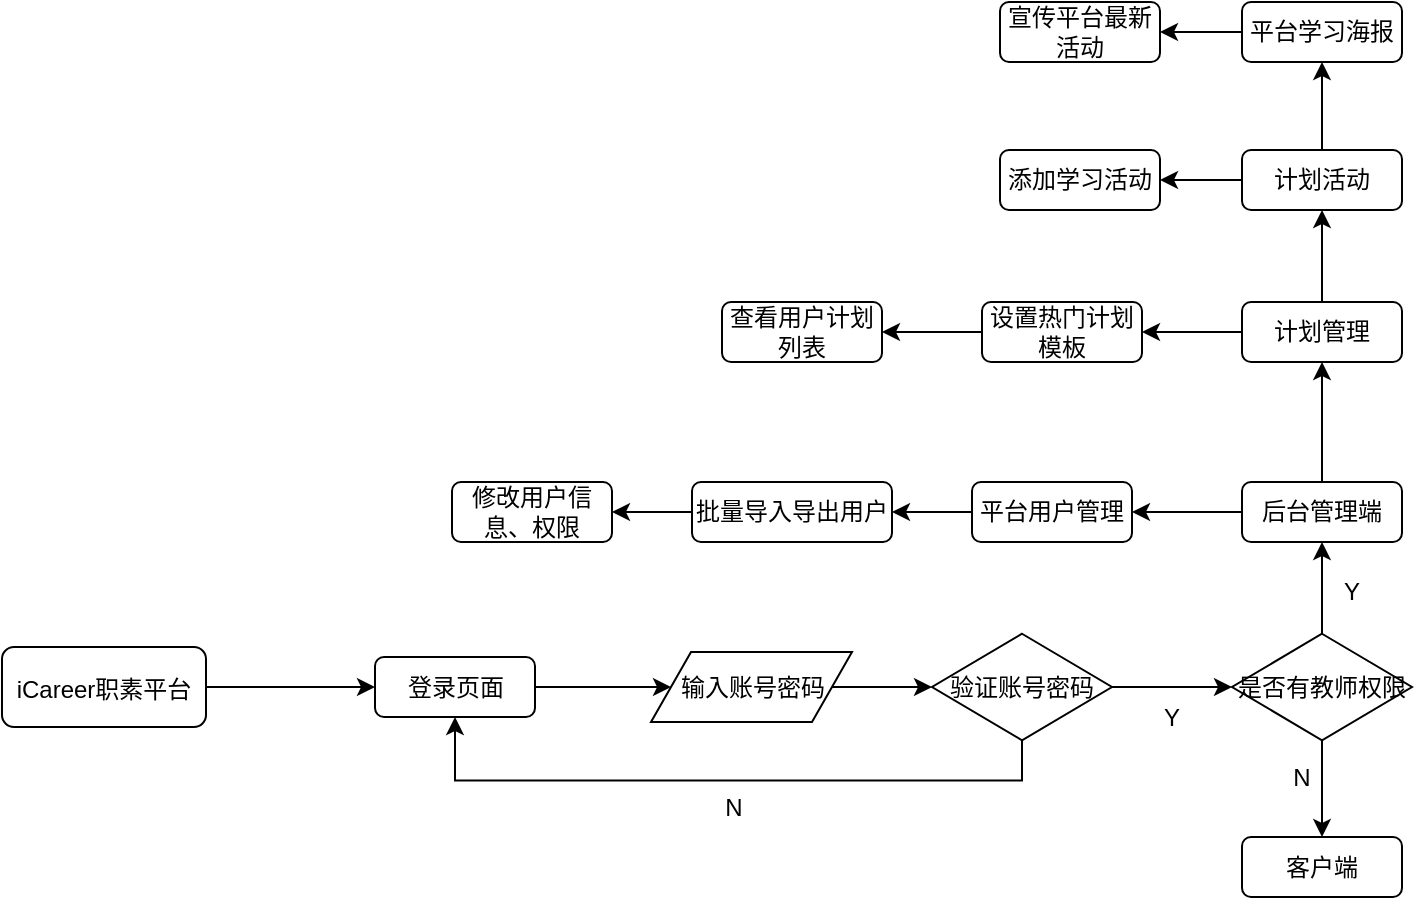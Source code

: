 <mxfile version="21.2.3" type="github">
  <diagram name="第 1 页" id="v7YcaDJwXx_0urEV0xpO">
    <mxGraphModel dx="1050" dy="541" grid="1" gridSize="10" guides="1" tooltips="1" connect="1" arrows="1" fold="1" page="1" pageScale="1" pageWidth="21200" pageHeight="55500" math="0" shadow="0">
      <root>
        <mxCell id="0" />
        <mxCell id="1" parent="0" />
        <mxCell id="kxcgsYVQPeTHsDoFTJ9l-70" style="edgeStyle=orthogonalEdgeStyle;rounded=0;orthogonalLoop=1;jettySize=auto;html=1;exitX=1;exitY=0.5;exitDx=0;exitDy=0;entryX=0;entryY=0.5;entryDx=0;entryDy=0;" edge="1" parent="1" source="kxcgsYVQPeTHsDoFTJ9l-2" target="kxcgsYVQPeTHsDoFTJ9l-25">
          <mxGeometry relative="1" as="geometry" />
        </mxCell>
        <mxCell id="kxcgsYVQPeTHsDoFTJ9l-2" value="&lt;font style=&quot;font-size: 12px; font-weight: normal;&quot;&gt;iCareer职素平台&lt;/font&gt;" style="rounded=1;whiteSpace=wrap;html=1;fontStyle=1;fontSize=14;" vertex="1" parent="1">
          <mxGeometry x="165" y="662.51" width="102" height="40" as="geometry" />
        </mxCell>
        <mxCell id="kxcgsYVQPeTHsDoFTJ9l-24" style="edgeStyle=orthogonalEdgeStyle;rounded=0;orthogonalLoop=1;jettySize=auto;html=1;exitX=1;exitY=0.5;exitDx=0;exitDy=0;entryX=0;entryY=0.5;entryDx=0;entryDy=0;" edge="1" parent="1" source="kxcgsYVQPeTHsDoFTJ9l-25" target="kxcgsYVQPeTHsDoFTJ9l-27">
          <mxGeometry relative="1" as="geometry" />
        </mxCell>
        <mxCell id="kxcgsYVQPeTHsDoFTJ9l-25" value="登录页面" style="rounded=1;whiteSpace=wrap;html=1;" vertex="1" parent="1">
          <mxGeometry x="351.5" y="667.5" width="80" height="30" as="geometry" />
        </mxCell>
        <mxCell id="kxcgsYVQPeTHsDoFTJ9l-26" style="edgeStyle=orthogonalEdgeStyle;rounded=0;orthogonalLoop=1;jettySize=auto;html=1;exitX=1;exitY=0.5;exitDx=0;exitDy=0;entryX=0;entryY=0.5;entryDx=0;entryDy=0;" edge="1" parent="1" source="kxcgsYVQPeTHsDoFTJ9l-27" target="kxcgsYVQPeTHsDoFTJ9l-30">
          <mxGeometry relative="1" as="geometry" />
        </mxCell>
        <mxCell id="kxcgsYVQPeTHsDoFTJ9l-27" value="输入账号密码" style="shape=parallelogram;perimeter=parallelogramPerimeter;whiteSpace=wrap;html=1;fixedSize=1;rounded=0;" vertex="1" parent="1">
          <mxGeometry x="489.5" y="665" width="100.5" height="35" as="geometry" />
        </mxCell>
        <mxCell id="kxcgsYVQPeTHsDoFTJ9l-28" style="edgeStyle=orthogonalEdgeStyle;rounded=0;orthogonalLoop=1;jettySize=auto;html=1;exitX=0.5;exitY=1;exitDx=0;exitDy=0;entryX=0.5;entryY=1;entryDx=0;entryDy=0;" edge="1" parent="1" source="kxcgsYVQPeTHsDoFTJ9l-30" target="kxcgsYVQPeTHsDoFTJ9l-25">
          <mxGeometry relative="1" as="geometry" />
        </mxCell>
        <mxCell id="kxcgsYVQPeTHsDoFTJ9l-29" style="edgeStyle=orthogonalEdgeStyle;rounded=0;orthogonalLoop=1;jettySize=auto;html=1;exitX=1;exitY=0.5;exitDx=0;exitDy=0;entryX=0;entryY=0.5;entryDx=0;entryDy=0;" edge="1" parent="1" source="kxcgsYVQPeTHsDoFTJ9l-30" target="kxcgsYVQPeTHsDoFTJ9l-34">
          <mxGeometry relative="1" as="geometry" />
        </mxCell>
        <mxCell id="kxcgsYVQPeTHsDoFTJ9l-30" value="验证账号密码" style="rhombus;whiteSpace=wrap;html=1;rounded=0;" vertex="1" parent="1">
          <mxGeometry x="630" y="655.88" width="90" height="53.25" as="geometry" />
        </mxCell>
        <mxCell id="kxcgsYVQPeTHsDoFTJ9l-31" value="N" style="text;html=1;strokeColor=none;fillColor=none;align=center;verticalAlign=middle;whiteSpace=wrap;rounded=0;" vertex="1" parent="1">
          <mxGeometry x="501" y="727.5" width="60" height="30" as="geometry" />
        </mxCell>
        <mxCell id="kxcgsYVQPeTHsDoFTJ9l-73" style="edgeStyle=orthogonalEdgeStyle;rounded=0;orthogonalLoop=1;jettySize=auto;html=1;exitX=0.5;exitY=1;exitDx=0;exitDy=0;" edge="1" parent="1" source="kxcgsYVQPeTHsDoFTJ9l-34" target="kxcgsYVQPeTHsDoFTJ9l-71">
          <mxGeometry relative="1" as="geometry" />
        </mxCell>
        <mxCell id="kxcgsYVQPeTHsDoFTJ9l-84" style="edgeStyle=orthogonalEdgeStyle;rounded=0;orthogonalLoop=1;jettySize=auto;html=1;exitX=0.5;exitY=0;exitDx=0;exitDy=0;entryX=0.5;entryY=1;entryDx=0;entryDy=0;" edge="1" parent="1" source="kxcgsYVQPeTHsDoFTJ9l-34" target="kxcgsYVQPeTHsDoFTJ9l-36">
          <mxGeometry relative="1" as="geometry" />
        </mxCell>
        <mxCell id="kxcgsYVQPeTHsDoFTJ9l-34" value="是否有教师权限" style="rhombus;whiteSpace=wrap;html=1;rounded=0;" vertex="1" parent="1">
          <mxGeometry x="780" y="655.88" width="90" height="53.25" as="geometry" />
        </mxCell>
        <mxCell id="kxcgsYVQPeTHsDoFTJ9l-35" value="Y" style="text;html=1;strokeColor=none;fillColor=none;align=center;verticalAlign=middle;whiteSpace=wrap;rounded=0;" vertex="1" parent="1">
          <mxGeometry x="720" y="682.51" width="60" height="30" as="geometry" />
        </mxCell>
        <mxCell id="kxcgsYVQPeTHsDoFTJ9l-86" style="edgeStyle=orthogonalEdgeStyle;rounded=0;orthogonalLoop=1;jettySize=auto;html=1;exitX=0;exitY=0.5;exitDx=0;exitDy=0;entryX=1;entryY=0.5;entryDx=0;entryDy=0;" edge="1" parent="1" source="kxcgsYVQPeTHsDoFTJ9l-36" target="kxcgsYVQPeTHsDoFTJ9l-85">
          <mxGeometry relative="1" as="geometry" />
        </mxCell>
        <mxCell id="kxcgsYVQPeTHsDoFTJ9l-93" style="edgeStyle=orthogonalEdgeStyle;rounded=0;orthogonalLoop=1;jettySize=auto;html=1;exitX=0.5;exitY=0;exitDx=0;exitDy=0;entryX=0.5;entryY=1;entryDx=0;entryDy=0;" edge="1" parent="1" source="kxcgsYVQPeTHsDoFTJ9l-36" target="kxcgsYVQPeTHsDoFTJ9l-92">
          <mxGeometry relative="1" as="geometry" />
        </mxCell>
        <mxCell id="kxcgsYVQPeTHsDoFTJ9l-36" value="后台管理端" style="rounded=1;whiteSpace=wrap;html=1;" vertex="1" parent="1">
          <mxGeometry x="785" y="580" width="80" height="30" as="geometry" />
        </mxCell>
        <mxCell id="kxcgsYVQPeTHsDoFTJ9l-37" value="Y" style="text;html=1;strokeColor=none;fillColor=none;align=center;verticalAlign=middle;whiteSpace=wrap;rounded=0;" vertex="1" parent="1">
          <mxGeometry x="810" y="620" width="60" height="30" as="geometry" />
        </mxCell>
        <mxCell id="kxcgsYVQPeTHsDoFTJ9l-71" value="客户端" style="rounded=1;whiteSpace=wrap;html=1;" vertex="1" parent="1">
          <mxGeometry x="785" y="757.5" width="80" height="30" as="geometry" />
        </mxCell>
        <mxCell id="kxcgsYVQPeTHsDoFTJ9l-75" value="N" style="text;html=1;strokeColor=none;fillColor=none;align=center;verticalAlign=middle;whiteSpace=wrap;rounded=0;" vertex="1" parent="1">
          <mxGeometry x="785" y="712.51" width="60" height="30" as="geometry" />
        </mxCell>
        <mxCell id="kxcgsYVQPeTHsDoFTJ9l-88" style="edgeStyle=orthogonalEdgeStyle;rounded=0;orthogonalLoop=1;jettySize=auto;html=1;exitX=0;exitY=0.5;exitDx=0;exitDy=0;" edge="1" parent="1" source="kxcgsYVQPeTHsDoFTJ9l-85" target="kxcgsYVQPeTHsDoFTJ9l-87">
          <mxGeometry relative="1" as="geometry" />
        </mxCell>
        <mxCell id="kxcgsYVQPeTHsDoFTJ9l-85" value="平台用户管理" style="rounded=1;whiteSpace=wrap;html=1;" vertex="1" parent="1">
          <mxGeometry x="650" y="580" width="80" height="30" as="geometry" />
        </mxCell>
        <mxCell id="kxcgsYVQPeTHsDoFTJ9l-90" style="edgeStyle=orthogonalEdgeStyle;rounded=0;orthogonalLoop=1;jettySize=auto;html=1;exitX=0;exitY=0.5;exitDx=0;exitDy=0;entryX=1;entryY=0.5;entryDx=0;entryDy=0;" edge="1" parent="1" source="kxcgsYVQPeTHsDoFTJ9l-87" target="kxcgsYVQPeTHsDoFTJ9l-89">
          <mxGeometry relative="1" as="geometry" />
        </mxCell>
        <mxCell id="kxcgsYVQPeTHsDoFTJ9l-87" value="批量导入导出用户" style="rounded=1;whiteSpace=wrap;html=1;" vertex="1" parent="1">
          <mxGeometry x="510" y="580" width="100" height="30" as="geometry" />
        </mxCell>
        <mxCell id="kxcgsYVQPeTHsDoFTJ9l-89" value="修改用户信息、权限" style="rounded=1;whiteSpace=wrap;html=1;" vertex="1" parent="1">
          <mxGeometry x="390" y="580" width="80" height="30" as="geometry" />
        </mxCell>
        <mxCell id="kxcgsYVQPeTHsDoFTJ9l-95" style="edgeStyle=orthogonalEdgeStyle;rounded=0;orthogonalLoop=1;jettySize=auto;html=1;exitX=0;exitY=0.5;exitDx=0;exitDy=0;entryX=1;entryY=0.5;entryDx=0;entryDy=0;" edge="1" parent="1" source="kxcgsYVQPeTHsDoFTJ9l-92" target="kxcgsYVQPeTHsDoFTJ9l-94">
          <mxGeometry relative="1" as="geometry" />
        </mxCell>
        <mxCell id="kxcgsYVQPeTHsDoFTJ9l-101" style="edgeStyle=orthogonalEdgeStyle;rounded=0;orthogonalLoop=1;jettySize=auto;html=1;exitX=0.5;exitY=0;exitDx=0;exitDy=0;entryX=0.5;entryY=1;entryDx=0;entryDy=0;" edge="1" parent="1" source="kxcgsYVQPeTHsDoFTJ9l-92" target="kxcgsYVQPeTHsDoFTJ9l-100">
          <mxGeometry relative="1" as="geometry" />
        </mxCell>
        <mxCell id="kxcgsYVQPeTHsDoFTJ9l-92" value="计划管理" style="rounded=1;whiteSpace=wrap;html=1;" vertex="1" parent="1">
          <mxGeometry x="785" y="490" width="80" height="30" as="geometry" />
        </mxCell>
        <mxCell id="kxcgsYVQPeTHsDoFTJ9l-97" style="edgeStyle=orthogonalEdgeStyle;rounded=0;orthogonalLoop=1;jettySize=auto;html=1;exitX=0;exitY=0.5;exitDx=0;exitDy=0;" edge="1" parent="1" source="kxcgsYVQPeTHsDoFTJ9l-94" target="kxcgsYVQPeTHsDoFTJ9l-96">
          <mxGeometry relative="1" as="geometry" />
        </mxCell>
        <mxCell id="kxcgsYVQPeTHsDoFTJ9l-94" value="设置热门计划模板" style="rounded=1;whiteSpace=wrap;html=1;" vertex="1" parent="1">
          <mxGeometry x="655" y="490" width="80" height="30" as="geometry" />
        </mxCell>
        <mxCell id="kxcgsYVQPeTHsDoFTJ9l-96" value="查看用户计划列表" style="rounded=1;whiteSpace=wrap;html=1;" vertex="1" parent="1">
          <mxGeometry x="525" y="490" width="80" height="30" as="geometry" />
        </mxCell>
        <mxCell id="kxcgsYVQPeTHsDoFTJ9l-103" style="edgeStyle=orthogonalEdgeStyle;rounded=0;orthogonalLoop=1;jettySize=auto;html=1;exitX=0;exitY=0.5;exitDx=0;exitDy=0;entryX=1;entryY=0.5;entryDx=0;entryDy=0;" edge="1" parent="1" source="kxcgsYVQPeTHsDoFTJ9l-100" target="kxcgsYVQPeTHsDoFTJ9l-102">
          <mxGeometry relative="1" as="geometry" />
        </mxCell>
        <mxCell id="kxcgsYVQPeTHsDoFTJ9l-105" style="edgeStyle=orthogonalEdgeStyle;rounded=0;orthogonalLoop=1;jettySize=auto;html=1;exitX=0.5;exitY=0;exitDx=0;exitDy=0;entryX=0.5;entryY=1;entryDx=0;entryDy=0;" edge="1" parent="1" source="kxcgsYVQPeTHsDoFTJ9l-100" target="kxcgsYVQPeTHsDoFTJ9l-104">
          <mxGeometry relative="1" as="geometry" />
        </mxCell>
        <mxCell id="kxcgsYVQPeTHsDoFTJ9l-100" value="计划活动" style="rounded=1;whiteSpace=wrap;html=1;" vertex="1" parent="1">
          <mxGeometry x="785" y="414" width="80" height="30" as="geometry" />
        </mxCell>
        <mxCell id="kxcgsYVQPeTHsDoFTJ9l-102" value="添加学习活动" style="rounded=1;whiteSpace=wrap;html=1;" vertex="1" parent="1">
          <mxGeometry x="664" y="414" width="80" height="30" as="geometry" />
        </mxCell>
        <mxCell id="kxcgsYVQPeTHsDoFTJ9l-108" style="edgeStyle=orthogonalEdgeStyle;rounded=0;orthogonalLoop=1;jettySize=auto;html=1;exitX=0;exitY=0.5;exitDx=0;exitDy=0;" edge="1" parent="1" source="kxcgsYVQPeTHsDoFTJ9l-104" target="kxcgsYVQPeTHsDoFTJ9l-107">
          <mxGeometry relative="1" as="geometry" />
        </mxCell>
        <mxCell id="kxcgsYVQPeTHsDoFTJ9l-104" value="平台学习海报" style="rounded=1;whiteSpace=wrap;html=1;" vertex="1" parent="1">
          <mxGeometry x="785" y="340" width="80" height="30" as="geometry" />
        </mxCell>
        <mxCell id="kxcgsYVQPeTHsDoFTJ9l-107" value="宣传平台最新活动" style="rounded=1;whiteSpace=wrap;html=1;" vertex="1" parent="1">
          <mxGeometry x="664" y="340" width="80" height="30" as="geometry" />
        </mxCell>
      </root>
    </mxGraphModel>
  </diagram>
</mxfile>
